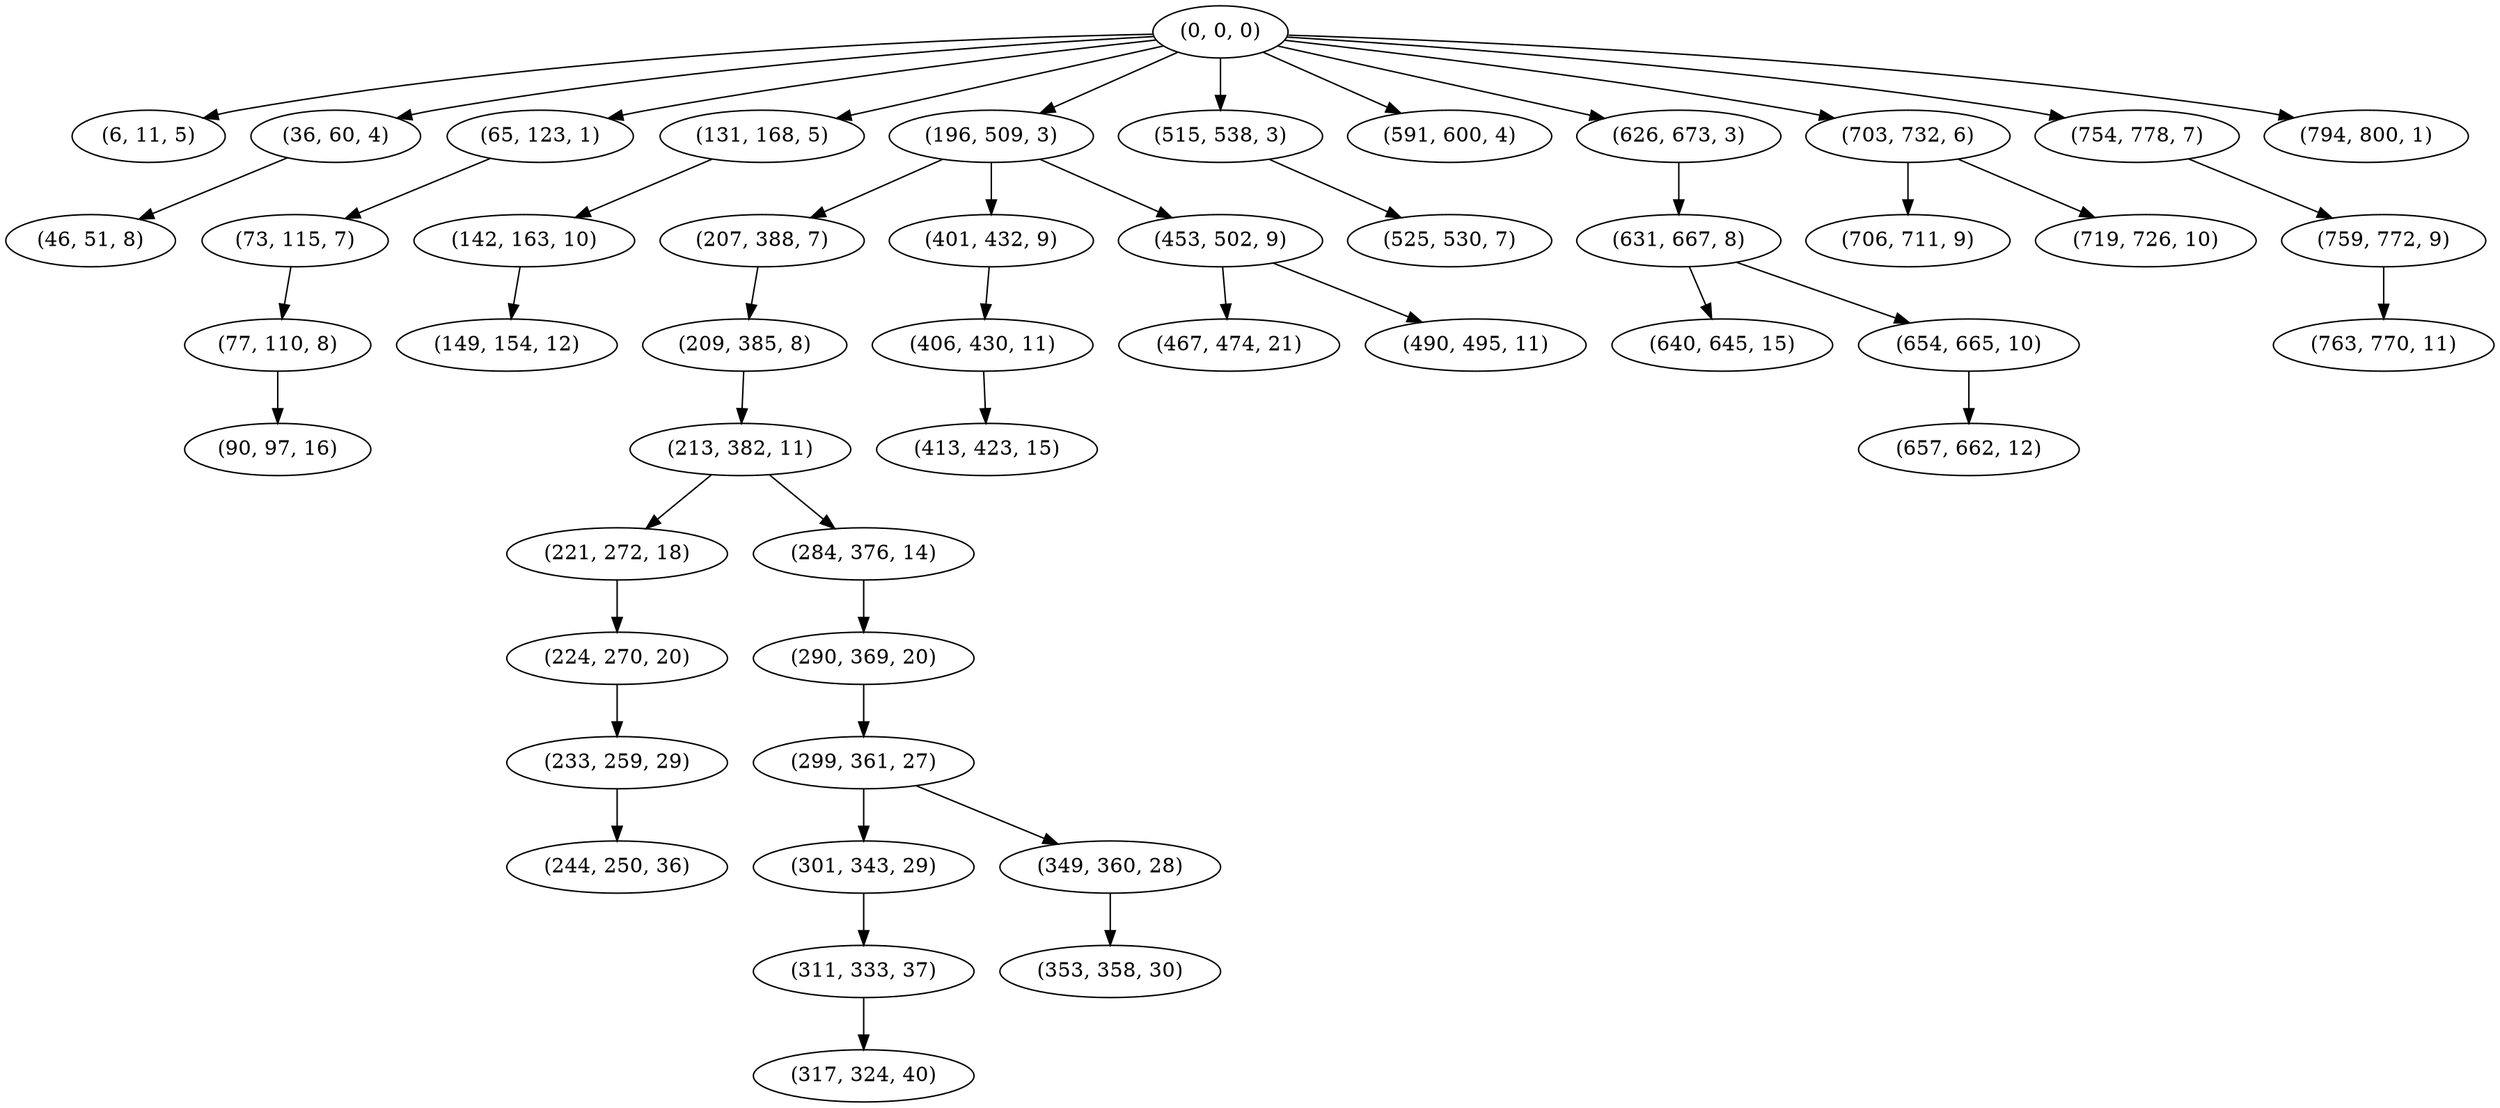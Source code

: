 digraph tree {
    "(0, 0, 0)";
    "(6, 11, 5)";
    "(36, 60, 4)";
    "(46, 51, 8)";
    "(65, 123, 1)";
    "(73, 115, 7)";
    "(77, 110, 8)";
    "(90, 97, 16)";
    "(131, 168, 5)";
    "(142, 163, 10)";
    "(149, 154, 12)";
    "(196, 509, 3)";
    "(207, 388, 7)";
    "(209, 385, 8)";
    "(213, 382, 11)";
    "(221, 272, 18)";
    "(224, 270, 20)";
    "(233, 259, 29)";
    "(244, 250, 36)";
    "(284, 376, 14)";
    "(290, 369, 20)";
    "(299, 361, 27)";
    "(301, 343, 29)";
    "(311, 333, 37)";
    "(317, 324, 40)";
    "(349, 360, 28)";
    "(353, 358, 30)";
    "(401, 432, 9)";
    "(406, 430, 11)";
    "(413, 423, 15)";
    "(453, 502, 9)";
    "(467, 474, 21)";
    "(490, 495, 11)";
    "(515, 538, 3)";
    "(525, 530, 7)";
    "(591, 600, 4)";
    "(626, 673, 3)";
    "(631, 667, 8)";
    "(640, 645, 15)";
    "(654, 665, 10)";
    "(657, 662, 12)";
    "(703, 732, 6)";
    "(706, 711, 9)";
    "(719, 726, 10)";
    "(754, 778, 7)";
    "(759, 772, 9)";
    "(763, 770, 11)";
    "(794, 800, 1)";
    "(0, 0, 0)" -> "(6, 11, 5)";
    "(0, 0, 0)" -> "(36, 60, 4)";
    "(0, 0, 0)" -> "(65, 123, 1)";
    "(0, 0, 0)" -> "(131, 168, 5)";
    "(0, 0, 0)" -> "(196, 509, 3)";
    "(0, 0, 0)" -> "(515, 538, 3)";
    "(0, 0, 0)" -> "(591, 600, 4)";
    "(0, 0, 0)" -> "(626, 673, 3)";
    "(0, 0, 0)" -> "(703, 732, 6)";
    "(0, 0, 0)" -> "(754, 778, 7)";
    "(0, 0, 0)" -> "(794, 800, 1)";
    "(36, 60, 4)" -> "(46, 51, 8)";
    "(65, 123, 1)" -> "(73, 115, 7)";
    "(73, 115, 7)" -> "(77, 110, 8)";
    "(77, 110, 8)" -> "(90, 97, 16)";
    "(131, 168, 5)" -> "(142, 163, 10)";
    "(142, 163, 10)" -> "(149, 154, 12)";
    "(196, 509, 3)" -> "(207, 388, 7)";
    "(196, 509, 3)" -> "(401, 432, 9)";
    "(196, 509, 3)" -> "(453, 502, 9)";
    "(207, 388, 7)" -> "(209, 385, 8)";
    "(209, 385, 8)" -> "(213, 382, 11)";
    "(213, 382, 11)" -> "(221, 272, 18)";
    "(213, 382, 11)" -> "(284, 376, 14)";
    "(221, 272, 18)" -> "(224, 270, 20)";
    "(224, 270, 20)" -> "(233, 259, 29)";
    "(233, 259, 29)" -> "(244, 250, 36)";
    "(284, 376, 14)" -> "(290, 369, 20)";
    "(290, 369, 20)" -> "(299, 361, 27)";
    "(299, 361, 27)" -> "(301, 343, 29)";
    "(299, 361, 27)" -> "(349, 360, 28)";
    "(301, 343, 29)" -> "(311, 333, 37)";
    "(311, 333, 37)" -> "(317, 324, 40)";
    "(349, 360, 28)" -> "(353, 358, 30)";
    "(401, 432, 9)" -> "(406, 430, 11)";
    "(406, 430, 11)" -> "(413, 423, 15)";
    "(453, 502, 9)" -> "(467, 474, 21)";
    "(453, 502, 9)" -> "(490, 495, 11)";
    "(515, 538, 3)" -> "(525, 530, 7)";
    "(626, 673, 3)" -> "(631, 667, 8)";
    "(631, 667, 8)" -> "(640, 645, 15)";
    "(631, 667, 8)" -> "(654, 665, 10)";
    "(654, 665, 10)" -> "(657, 662, 12)";
    "(703, 732, 6)" -> "(706, 711, 9)";
    "(703, 732, 6)" -> "(719, 726, 10)";
    "(754, 778, 7)" -> "(759, 772, 9)";
    "(759, 772, 9)" -> "(763, 770, 11)";
}
